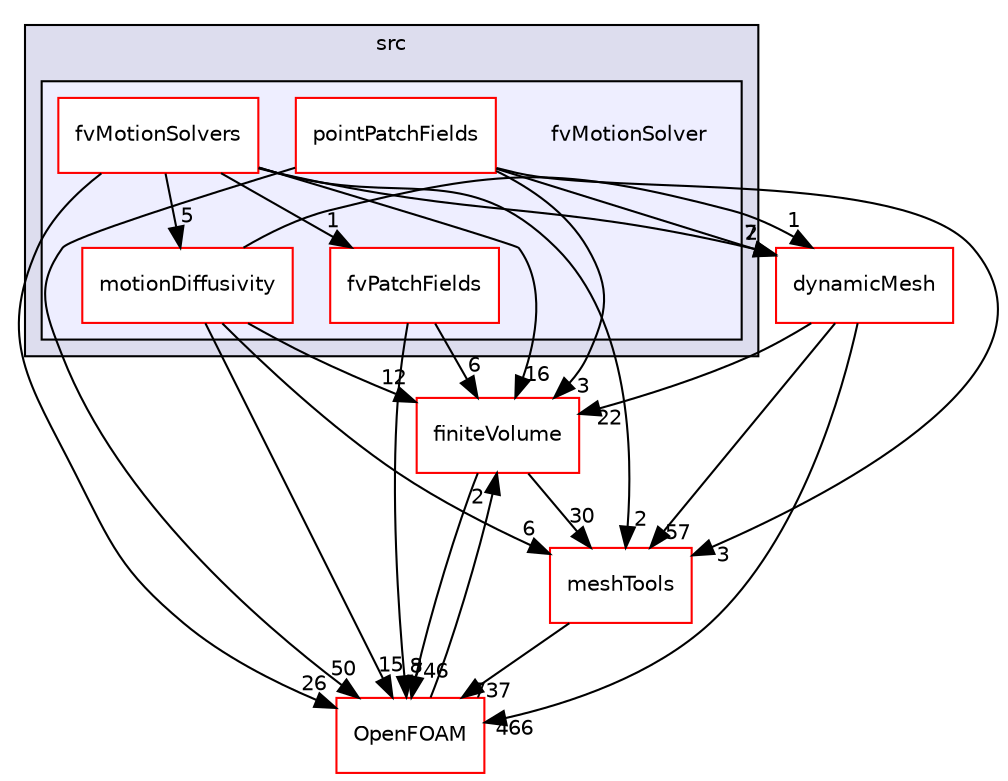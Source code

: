 digraph "src/fvMotionSolver" {
  bgcolor=transparent;
  compound=true
  node [ fontsize="10", fontname="Helvetica"];
  edge [ labelfontsize="10", labelfontname="Helvetica"];
  subgraph clusterdir_68267d1309a1af8e8297ef4c3efbcdba {
    graph [ bgcolor="#ddddee", pencolor="black", label="src" fontname="Helvetica", fontsize="10", URL="dir_68267d1309a1af8e8297ef4c3efbcdba.html"]
  subgraph clusterdir_f7091aeabaea36e4bb5fe5aa28ecbeff {
    graph [ bgcolor="#eeeeff", pencolor="black", label="" URL="dir_f7091aeabaea36e4bb5fe5aa28ecbeff.html"];
    dir_f7091aeabaea36e4bb5fe5aa28ecbeff [shape=plaintext label="fvMotionSolver"];
    dir_a38e3b643eae30d7add43af99171ff5d [shape=box label="fvMotionSolvers" color="red" fillcolor="white" style="filled" URL="dir_a38e3b643eae30d7add43af99171ff5d.html"];
    dir_e65d1d6aae4da9c5b92ad78bc53acc93 [shape=box label="fvPatchFields" color="red" fillcolor="white" style="filled" URL="dir_e65d1d6aae4da9c5b92ad78bc53acc93.html"];
    dir_8ab94aa558c9b87721da8bbf3fb9229e [shape=box label="motionDiffusivity" color="red" fillcolor="white" style="filled" URL="dir_8ab94aa558c9b87721da8bbf3fb9229e.html"];
    dir_04dc98a79837e8a8cdeb4bd5e586912c [shape=box label="pointPatchFields" color="red" fillcolor="white" style="filled" URL="dir_04dc98a79837e8a8cdeb4bd5e586912c.html"];
  }
  }
  dir_9bd15774b555cf7259a6fa18f99fe99b [shape=box label="finiteVolume" color="red" URL="dir_9bd15774b555cf7259a6fa18f99fe99b.html"];
  dir_ae30ad0bef50cf391b24c614251bb9fd [shape=box label="meshTools" color="red" URL="dir_ae30ad0bef50cf391b24c614251bb9fd.html"];
  dir_63742796c427c97a292c80f7db71da36 [shape=box label="dynamicMesh" color="red" URL="dir_63742796c427c97a292c80f7db71da36.html"];
  dir_c5473ff19b20e6ec4dfe5c310b3778a8 [shape=box label="OpenFOAM" color="red" URL="dir_c5473ff19b20e6ec4dfe5c310b3778a8.html"];
  dir_9bd15774b555cf7259a6fa18f99fe99b->dir_ae30ad0bef50cf391b24c614251bb9fd [headlabel="30", labeldistance=1.5 headhref="dir_000897_001751.html"];
  dir_9bd15774b555cf7259a6fa18f99fe99b->dir_c5473ff19b20e6ec4dfe5c310b3778a8 [headlabel="746", labeldistance=1.5 headhref="dir_000897_001897.html"];
  dir_ae30ad0bef50cf391b24c614251bb9fd->dir_c5473ff19b20e6ec4dfe5c310b3778a8 [headlabel="737", labeldistance=1.5 headhref="dir_001751_001897.html"];
  dir_63742796c427c97a292c80f7db71da36->dir_9bd15774b555cf7259a6fa18f99fe99b [headlabel="22", labeldistance=1.5 headhref="dir_000804_000897.html"];
  dir_63742796c427c97a292c80f7db71da36->dir_ae30ad0bef50cf391b24c614251bb9fd [headlabel="57", labeldistance=1.5 headhref="dir_000804_001751.html"];
  dir_63742796c427c97a292c80f7db71da36->dir_c5473ff19b20e6ec4dfe5c310b3778a8 [headlabel="466", labeldistance=1.5 headhref="dir_000804_001897.html"];
  dir_e65d1d6aae4da9c5b92ad78bc53acc93->dir_9bd15774b555cf7259a6fa18f99fe99b [headlabel="6", labeldistance=1.5 headhref="dir_001289_000897.html"];
  dir_e65d1d6aae4da9c5b92ad78bc53acc93->dir_c5473ff19b20e6ec4dfe5c310b3778a8 [headlabel="8", labeldistance=1.5 headhref="dir_001289_001897.html"];
  dir_c5473ff19b20e6ec4dfe5c310b3778a8->dir_9bd15774b555cf7259a6fa18f99fe99b [headlabel="2", labeldistance=1.5 headhref="dir_001897_000897.html"];
  dir_04dc98a79837e8a8cdeb4bd5e586912c->dir_9bd15774b555cf7259a6fa18f99fe99b [headlabel="3", labeldistance=1.5 headhref="dir_001306_000897.html"];
  dir_04dc98a79837e8a8cdeb4bd5e586912c->dir_ae30ad0bef50cf391b24c614251bb9fd [headlabel="3", labeldistance=1.5 headhref="dir_001306_001751.html"];
  dir_04dc98a79837e8a8cdeb4bd5e586912c->dir_63742796c427c97a292c80f7db71da36 [headlabel="2", labeldistance=1.5 headhref="dir_001306_000804.html"];
  dir_04dc98a79837e8a8cdeb4bd5e586912c->dir_c5473ff19b20e6ec4dfe5c310b3778a8 [headlabel="50", labeldistance=1.5 headhref="dir_001306_001897.html"];
  dir_8ab94aa558c9b87721da8bbf3fb9229e->dir_9bd15774b555cf7259a6fa18f99fe99b [headlabel="12", labeldistance=1.5 headhref="dir_001293_000897.html"];
  dir_8ab94aa558c9b87721da8bbf3fb9229e->dir_ae30ad0bef50cf391b24c614251bb9fd [headlabel="6", labeldistance=1.5 headhref="dir_001293_001751.html"];
  dir_8ab94aa558c9b87721da8bbf3fb9229e->dir_63742796c427c97a292c80f7db71da36 [headlabel="1", labeldistance=1.5 headhref="dir_001293_000804.html"];
  dir_8ab94aa558c9b87721da8bbf3fb9229e->dir_c5473ff19b20e6ec4dfe5c310b3778a8 [headlabel="15", labeldistance=1.5 headhref="dir_001293_001897.html"];
  dir_a38e3b643eae30d7add43af99171ff5d->dir_9bd15774b555cf7259a6fa18f99fe99b [headlabel="16", labeldistance=1.5 headhref="dir_001276_000897.html"];
  dir_a38e3b643eae30d7add43af99171ff5d->dir_ae30ad0bef50cf391b24c614251bb9fd [headlabel="2", labeldistance=1.5 headhref="dir_001276_001751.html"];
  dir_a38e3b643eae30d7add43af99171ff5d->dir_63742796c427c97a292c80f7db71da36 [headlabel="7", labeldistance=1.5 headhref="dir_001276_000804.html"];
  dir_a38e3b643eae30d7add43af99171ff5d->dir_e65d1d6aae4da9c5b92ad78bc53acc93 [headlabel="1", labeldistance=1.5 headhref="dir_001276_001289.html"];
  dir_a38e3b643eae30d7add43af99171ff5d->dir_c5473ff19b20e6ec4dfe5c310b3778a8 [headlabel="26", labeldistance=1.5 headhref="dir_001276_001897.html"];
  dir_a38e3b643eae30d7add43af99171ff5d->dir_8ab94aa558c9b87721da8bbf3fb9229e [headlabel="5", labeldistance=1.5 headhref="dir_001276_001293.html"];
}
